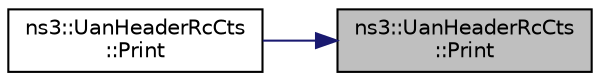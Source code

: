 digraph "ns3::UanHeaderRcCts::Print"
{
 // LATEX_PDF_SIZE
  edge [fontname="Helvetica",fontsize="10",labelfontname="Helvetica",labelfontsize="10"];
  node [fontname="Helvetica",fontsize="10",shape=record];
  rankdir="RL";
  Node1 [label="ns3::UanHeaderRcCts\l::Print",height=0.2,width=0.4,color="black", fillcolor="grey75", style="filled", fontcolor="black",tooltip="Specialized Print with Time::Unit declared."];
  Node1 -> Node2 [dir="back",color="midnightblue",fontsize="10",style="solid",fontname="Helvetica"];
  Node2 [label="ns3::UanHeaderRcCts\l::Print",height=0.2,width=0.4,color="black", fillcolor="white", style="filled",URL="$classns3_1_1_uan_header_rc_cts.html#aed10fc8ea4b2c1cb81c1687f240012c2",tooltip=" "];
}
